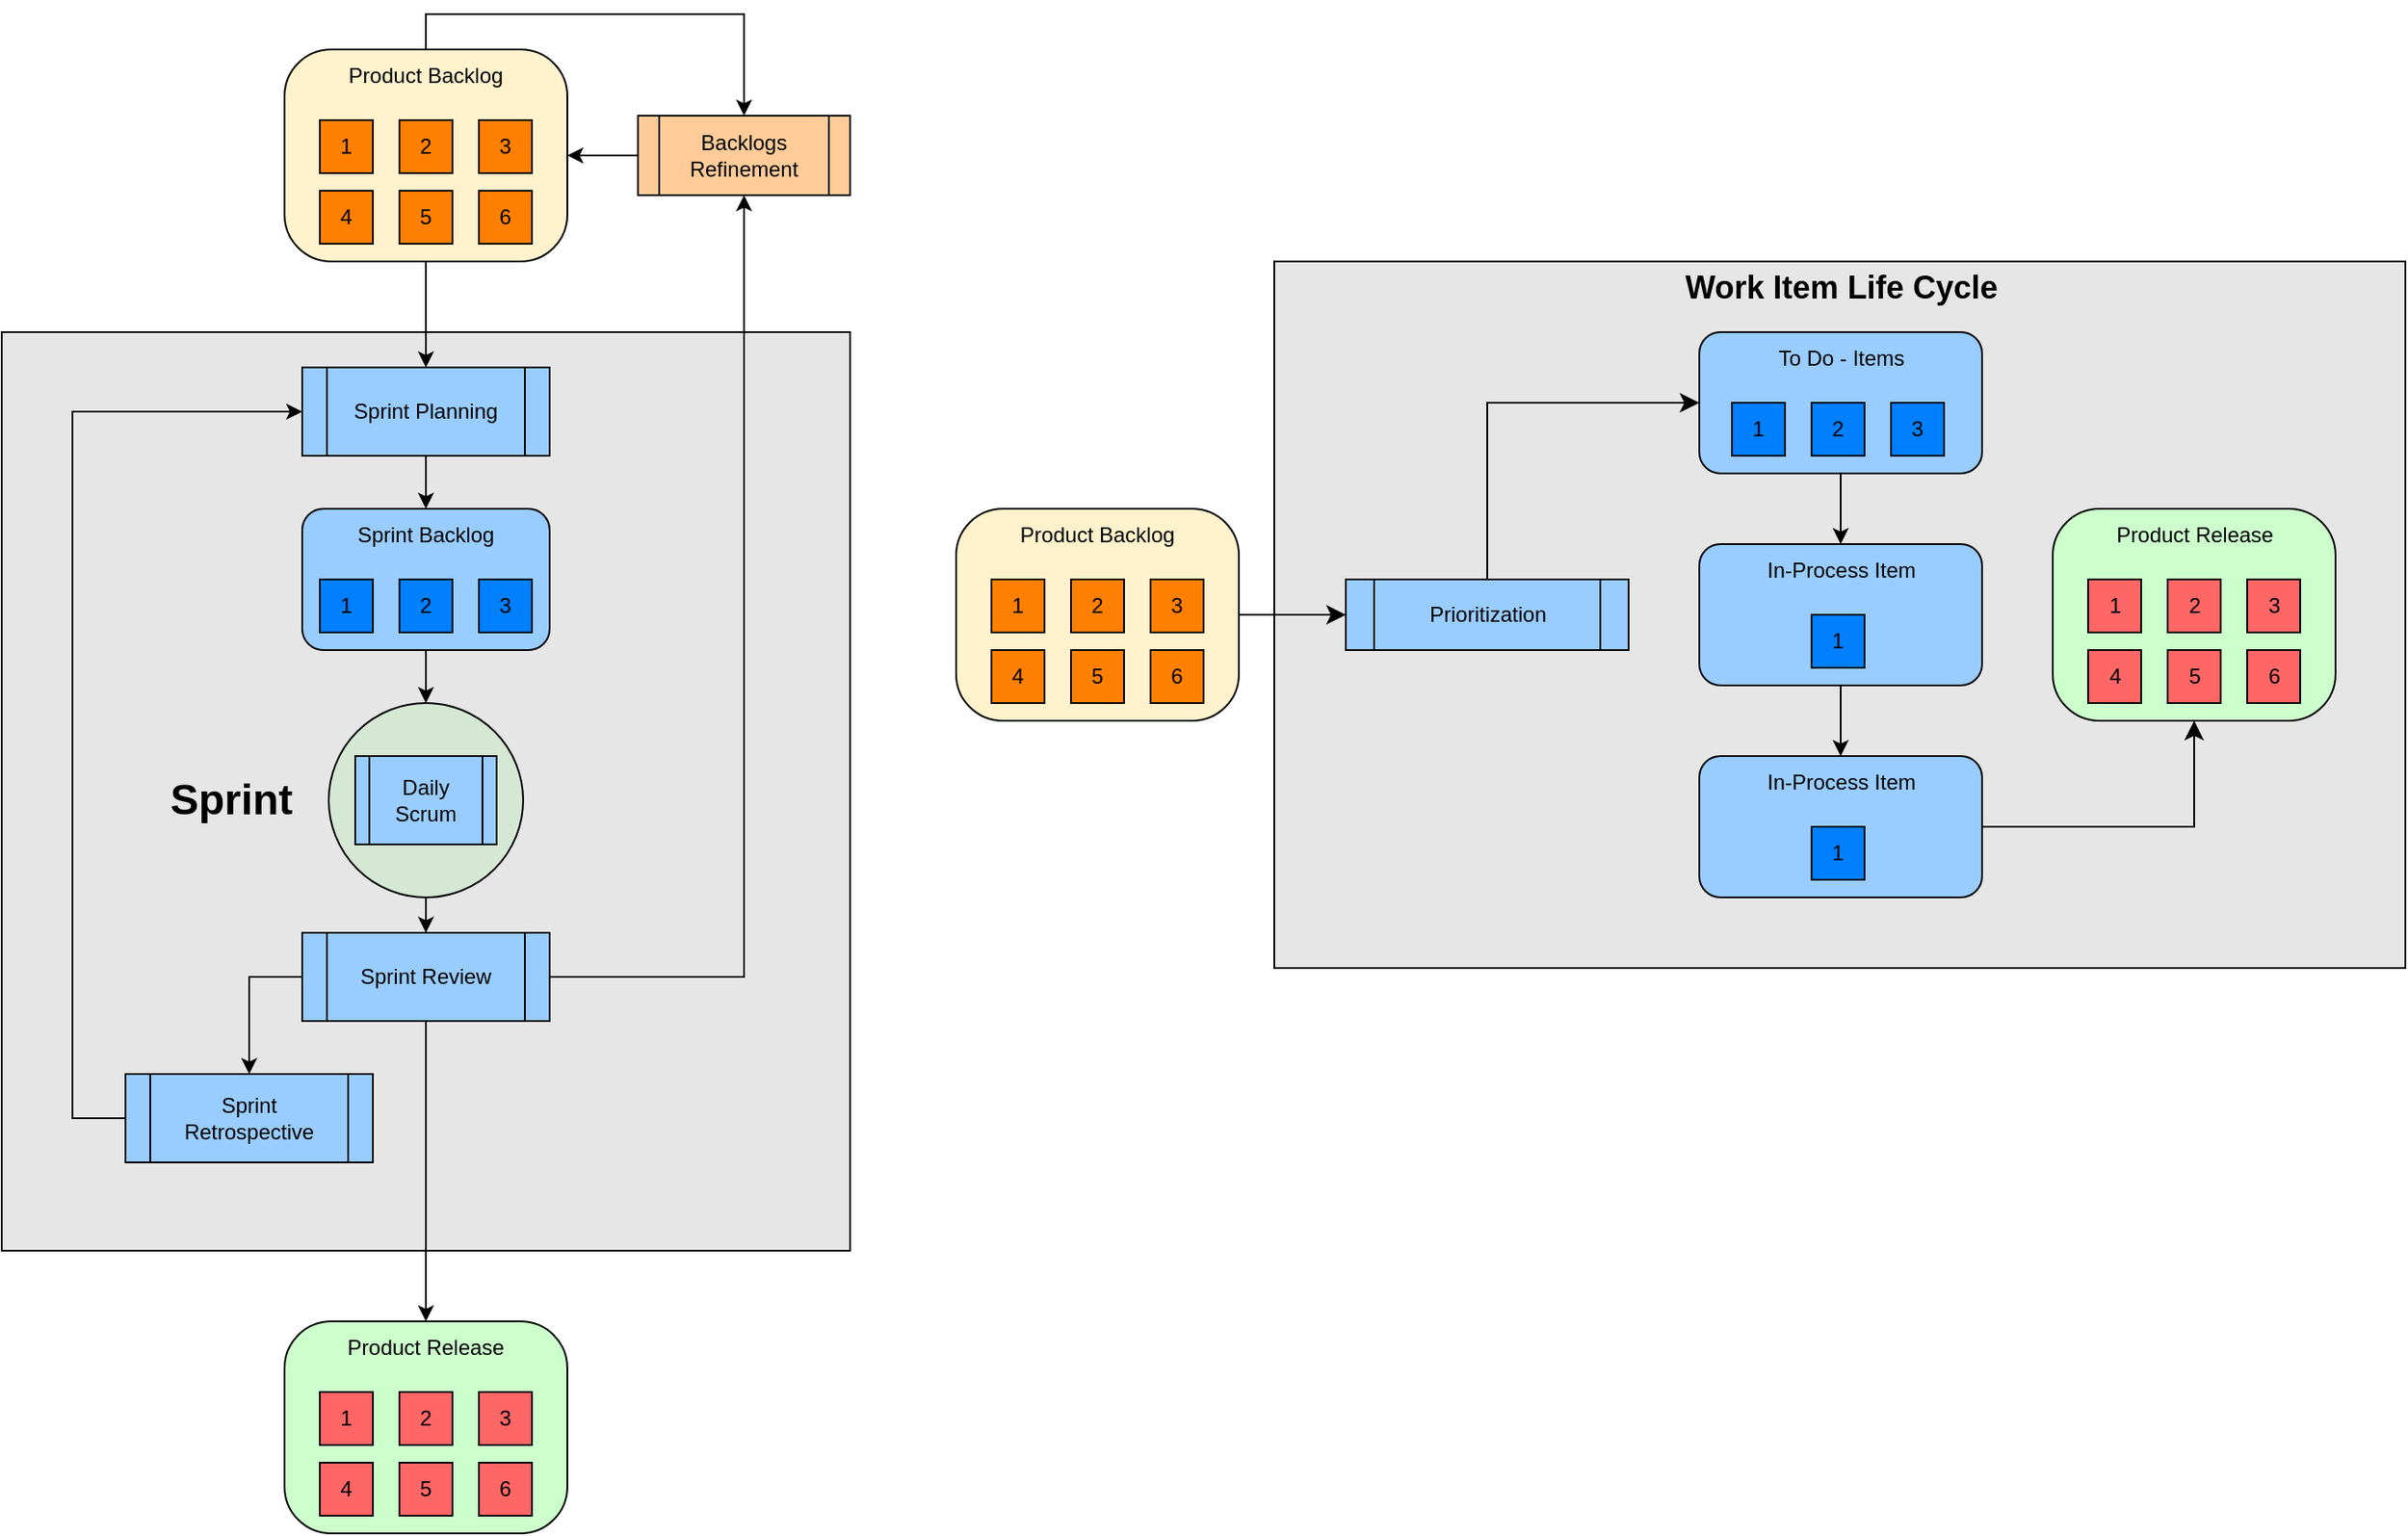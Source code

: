 <mxfile version="21.0.2" type="github">
  <diagram name="Seite-1" id="60iAo9Uzv3837oWp7tHv">
    <mxGraphModel dx="1314" dy="728" grid="1" gridSize="10" guides="1" tooltips="1" connect="1" arrows="1" fold="1" page="1" pageScale="1" pageWidth="827" pageHeight="1169" math="0" shadow="0">
      <root>
        <mxCell id="0" />
        <mxCell id="1" parent="0" />
        <mxCell id="RtyP9Lv2QQKDSvv3CPA3-4" style="edgeStyle=orthogonalEdgeStyle;rounded=0;orthogonalLoop=1;jettySize=auto;html=1;entryX=1;entryY=0.5;entryDx=0;entryDy=0;" parent="1" source="RtyP9Lv2QQKDSvv3CPA3-1" target="RtyP9Lv2QQKDSvv3CPA3-2" edge="1">
          <mxGeometry relative="1" as="geometry" />
        </mxCell>
        <mxCell id="RtyP9Lv2QQKDSvv3CPA3-1" value="Backlogs Refinement" style="shape=process;whiteSpace=wrap;html=1;backgroundOutline=1;fillColor=#FFCC99;" parent="1" vertex="1">
          <mxGeometry x="400" y="77.5" width="120" height="45" as="geometry" />
        </mxCell>
        <mxCell id="RtyP9Lv2QQKDSvv3CPA3-5" style="edgeStyle=orthogonalEdgeStyle;rounded=0;orthogonalLoop=1;jettySize=auto;html=1;entryX=0.5;entryY=0;entryDx=0;entryDy=0;" parent="1" source="RtyP9Lv2QQKDSvv3CPA3-2" target="RtyP9Lv2QQKDSvv3CPA3-1" edge="1">
          <mxGeometry relative="1" as="geometry">
            <Array as="points">
              <mxPoint x="280" y="20" />
              <mxPoint x="460" y="20" />
            </Array>
          </mxGeometry>
        </mxCell>
        <mxCell id="RtyP9Lv2QQKDSvv3CPA3-2" value="" style="rounded=1;whiteSpace=wrap;html=1;arcSize=22;fillColor=#FFF2CC;" parent="1" vertex="1">
          <mxGeometry x="200" y="40" width="160" height="120" as="geometry" />
        </mxCell>
        <mxCell id="RtyP9Lv2QQKDSvv3CPA3-3" value="Product Backlog" style="text;html=1;strokeColor=none;fillColor=none;align=center;verticalAlign=middle;whiteSpace=wrap;rounded=0;" parent="1" vertex="1">
          <mxGeometry x="200" y="40" width="160" height="30" as="geometry" />
        </mxCell>
        <mxCell id="RtyP9Lv2QQKDSvv3CPA3-6" value="1" style="rounded=0;whiteSpace=wrap;html=1;fillColor=#FF8000;" parent="1" vertex="1">
          <mxGeometry x="220" y="80" width="30" height="30" as="geometry" />
        </mxCell>
        <mxCell id="RtyP9Lv2QQKDSvv3CPA3-7" value="4" style="rounded=0;whiteSpace=wrap;html=1;fillColor=#FF8000;" parent="1" vertex="1">
          <mxGeometry x="220" y="120" width="30" height="30" as="geometry" />
        </mxCell>
        <mxCell id="RtyP9Lv2QQKDSvv3CPA3-8" value="2" style="rounded=0;whiteSpace=wrap;html=1;fillColor=#FF8000;" parent="1" vertex="1">
          <mxGeometry x="265" y="80" width="30" height="30" as="geometry" />
        </mxCell>
        <mxCell id="RtyP9Lv2QQKDSvv3CPA3-9" value="3" style="rounded=0;whiteSpace=wrap;html=1;fillColor=#FF8000;" parent="1" vertex="1">
          <mxGeometry x="310" y="80" width="30" height="30" as="geometry" />
        </mxCell>
        <mxCell id="RtyP9Lv2QQKDSvv3CPA3-10" value="5" style="rounded=0;whiteSpace=wrap;html=1;fillColor=#FF8000;" parent="1" vertex="1">
          <mxGeometry x="265" y="120" width="30" height="30" as="geometry" />
        </mxCell>
        <mxCell id="RtyP9Lv2QQKDSvv3CPA3-11" value="6" style="rounded=0;whiteSpace=wrap;html=1;fillColor=#FF8000;" parent="1" vertex="1">
          <mxGeometry x="310" y="120" width="30" height="30" as="geometry" />
        </mxCell>
        <mxCell id="RtyP9Lv2QQKDSvv3CPA3-12" value="" style="rounded=0;whiteSpace=wrap;html=1;fillColor=#E6E6E6;" parent="1" vertex="1">
          <mxGeometry x="40" y="200" width="480" height="520" as="geometry" />
        </mxCell>
        <mxCell id="RtyP9Lv2QQKDSvv3CPA3-24" style="edgeStyle=orthogonalEdgeStyle;rounded=0;orthogonalLoop=1;jettySize=auto;html=1;entryX=0.5;entryY=0;entryDx=0;entryDy=0;" parent="1" source="RtyP9Lv2QQKDSvv3CPA3-14" target="RtyP9Lv2QQKDSvv3CPA3-18" edge="1">
          <mxGeometry relative="1" as="geometry" />
        </mxCell>
        <mxCell id="RtyP9Lv2QQKDSvv3CPA3-14" value="Sprint Planning" style="shape=process;whiteSpace=wrap;html=1;backgroundOutline=1;fillColor=#99CCFF;" parent="1" vertex="1">
          <mxGeometry x="210" y="220" width="140" height="50" as="geometry" />
        </mxCell>
        <mxCell id="RtyP9Lv2QQKDSvv3CPA3-15" style="edgeStyle=orthogonalEdgeStyle;rounded=0;orthogonalLoop=1;jettySize=auto;html=1;entryX=0.5;entryY=0;entryDx=0;entryDy=0;" parent="1" source="RtyP9Lv2QQKDSvv3CPA3-2" target="RtyP9Lv2QQKDSvv3CPA3-14" edge="1">
          <mxGeometry relative="1" as="geometry" />
        </mxCell>
        <mxCell id="RtyP9Lv2QQKDSvv3CPA3-23" style="edgeStyle=orthogonalEdgeStyle;rounded=0;orthogonalLoop=1;jettySize=auto;html=1;entryX=0.5;entryY=0;entryDx=0;entryDy=0;" parent="1" source="RtyP9Lv2QQKDSvv3CPA3-16" target="RtyP9Lv2QQKDSvv3CPA3-17" edge="1">
          <mxGeometry relative="1" as="geometry" />
        </mxCell>
        <mxCell id="RtyP9Lv2QQKDSvv3CPA3-16" value="" style="rounded=1;whiteSpace=wrap;html=1;fillColor=#99CCFF;" parent="1" vertex="1">
          <mxGeometry x="210" y="300" width="140" height="80" as="geometry" />
        </mxCell>
        <mxCell id="RtyP9Lv2QQKDSvv3CPA3-27" style="edgeStyle=orthogonalEdgeStyle;rounded=0;orthogonalLoop=1;jettySize=auto;html=1;" parent="1" source="RtyP9Lv2QQKDSvv3CPA3-17" target="RtyP9Lv2QQKDSvv3CPA3-26" edge="1">
          <mxGeometry relative="1" as="geometry" />
        </mxCell>
        <mxCell id="RtyP9Lv2QQKDSvv3CPA3-17" value="" style="ellipse;whiteSpace=wrap;html=1;aspect=fixed;fillColor=#D5E8D4;" parent="1" vertex="1">
          <mxGeometry x="225" y="410" width="110" height="110" as="geometry" />
        </mxCell>
        <mxCell id="RtyP9Lv2QQKDSvv3CPA3-18" value="Sprint Backlog" style="text;html=1;strokeColor=none;fillColor=none;align=center;verticalAlign=middle;whiteSpace=wrap;rounded=0;" parent="1" vertex="1">
          <mxGeometry x="210" y="300" width="140" height="30" as="geometry" />
        </mxCell>
        <mxCell id="RtyP9Lv2QQKDSvv3CPA3-19" value="1" style="rounded=0;whiteSpace=wrap;html=1;fillColor=#007FFF;" parent="1" vertex="1">
          <mxGeometry x="220" y="340" width="30" height="30" as="geometry" />
        </mxCell>
        <mxCell id="RtyP9Lv2QQKDSvv3CPA3-20" value="2" style="rounded=0;whiteSpace=wrap;html=1;fillColor=#007FFF;" parent="1" vertex="1">
          <mxGeometry x="265" y="340" width="30" height="30" as="geometry" />
        </mxCell>
        <mxCell id="RtyP9Lv2QQKDSvv3CPA3-21" value="3" style="rounded=0;whiteSpace=wrap;html=1;fillColor=#007FFF;" parent="1" vertex="1">
          <mxGeometry x="310" y="340" width="30" height="30" as="geometry" />
        </mxCell>
        <mxCell id="RtyP9Lv2QQKDSvv3CPA3-25" value="Daily&lt;br&gt;Scrum" style="shape=process;whiteSpace=wrap;html=1;backgroundOutline=1;fillColor=#99CCFF;" parent="1" vertex="1">
          <mxGeometry x="240" y="440" width="80" height="50" as="geometry" />
        </mxCell>
        <mxCell id="RtyP9Lv2QQKDSvv3CPA3-31" style="edgeStyle=orthogonalEdgeStyle;rounded=0;orthogonalLoop=1;jettySize=auto;html=1;entryX=0.5;entryY=1;entryDx=0;entryDy=0;" parent="1" source="RtyP9Lv2QQKDSvv3CPA3-26" target="RtyP9Lv2QQKDSvv3CPA3-1" edge="1">
          <mxGeometry relative="1" as="geometry" />
        </mxCell>
        <mxCell id="RtyP9Lv2QQKDSvv3CPA3-33" style="edgeStyle=orthogonalEdgeStyle;rounded=0;orthogonalLoop=1;jettySize=auto;html=1;entryX=0.5;entryY=0;entryDx=0;entryDy=0;exitX=0;exitY=0.5;exitDx=0;exitDy=0;" parent="1" source="RtyP9Lv2QQKDSvv3CPA3-26" target="RtyP9Lv2QQKDSvv3CPA3-32" edge="1">
          <mxGeometry relative="1" as="geometry">
            <Array as="points">
              <mxPoint x="180" y="565" />
            </Array>
          </mxGeometry>
        </mxCell>
        <mxCell id="RtyP9Lv2QQKDSvv3CPA3-43" style="edgeStyle=orthogonalEdgeStyle;rounded=0;orthogonalLoop=1;jettySize=auto;html=1;entryX=0.5;entryY=0;entryDx=0;entryDy=0;" parent="1" source="RtyP9Lv2QQKDSvv3CPA3-26" target="RtyP9Lv2QQKDSvv3CPA3-36" edge="1">
          <mxGeometry relative="1" as="geometry" />
        </mxCell>
        <mxCell id="RtyP9Lv2QQKDSvv3CPA3-26" value="Sprint Review" style="shape=process;whiteSpace=wrap;html=1;backgroundOutline=1;fillColor=#99CCFF;" parent="1" vertex="1">
          <mxGeometry x="210" y="540" width="140" height="50" as="geometry" />
        </mxCell>
        <mxCell id="RtyP9Lv2QQKDSvv3CPA3-29" value="&lt;font style=&quot;font-size: 24px;&quot;&gt;&lt;b&gt;Sprint&lt;/b&gt;&lt;/font&gt;" style="text;html=1;strokeColor=none;fillColor=none;align=center;verticalAlign=middle;whiteSpace=wrap;rounded=0;" parent="1" vertex="1">
          <mxGeometry x="140" y="450" width="60" height="30" as="geometry" />
        </mxCell>
        <mxCell id="RtyP9Lv2QQKDSvv3CPA3-34" style="edgeStyle=orthogonalEdgeStyle;rounded=0;orthogonalLoop=1;jettySize=auto;html=1;entryX=0;entryY=0.5;entryDx=0;entryDy=0;" parent="1" source="RtyP9Lv2QQKDSvv3CPA3-32" target="RtyP9Lv2QQKDSvv3CPA3-14" edge="1">
          <mxGeometry relative="1" as="geometry">
            <Array as="points">
              <mxPoint x="80" y="645" />
              <mxPoint x="80" y="245" />
            </Array>
          </mxGeometry>
        </mxCell>
        <mxCell id="RtyP9Lv2QQKDSvv3CPA3-32" value="Sprint &lt;br&gt;Retrospective" style="shape=process;whiteSpace=wrap;html=1;backgroundOutline=1;fillColor=#99CCFF;" parent="1" vertex="1">
          <mxGeometry x="110" y="620" width="140" height="50" as="geometry" />
        </mxCell>
        <mxCell id="RtyP9Lv2QQKDSvv3CPA3-35" value="" style="rounded=1;whiteSpace=wrap;html=1;arcSize=22;fillColor=#CCFFCC;" parent="1" vertex="1">
          <mxGeometry x="200" y="760" width="160" height="120" as="geometry" />
        </mxCell>
        <mxCell id="RtyP9Lv2QQKDSvv3CPA3-36" value="Product Release" style="text;html=1;strokeColor=none;fillColor=none;align=center;verticalAlign=middle;whiteSpace=wrap;rounded=0;" parent="1" vertex="1">
          <mxGeometry x="200" y="760" width="160" height="30" as="geometry" />
        </mxCell>
        <mxCell id="RtyP9Lv2QQKDSvv3CPA3-37" value="1" style="rounded=0;whiteSpace=wrap;html=1;fillColor=#FF6666;" parent="1" vertex="1">
          <mxGeometry x="220" y="800" width="30" height="30" as="geometry" />
        </mxCell>
        <mxCell id="RtyP9Lv2QQKDSvv3CPA3-38" value="4" style="rounded=0;whiteSpace=wrap;html=1;fillColor=#FF6666;" parent="1" vertex="1">
          <mxGeometry x="220" y="840" width="30" height="30" as="geometry" />
        </mxCell>
        <mxCell id="RtyP9Lv2QQKDSvv3CPA3-39" value="2" style="rounded=0;whiteSpace=wrap;html=1;fillColor=#FF6666;" parent="1" vertex="1">
          <mxGeometry x="265" y="800" width="30" height="30" as="geometry" />
        </mxCell>
        <mxCell id="RtyP9Lv2QQKDSvv3CPA3-40" value="3" style="rounded=0;whiteSpace=wrap;html=1;fillColor=#FF6666;" parent="1" vertex="1">
          <mxGeometry x="310" y="800" width="30" height="30" as="geometry" />
        </mxCell>
        <mxCell id="RtyP9Lv2QQKDSvv3CPA3-41" value="5" style="rounded=0;whiteSpace=wrap;html=1;fillColor=#FF6666;" parent="1" vertex="1">
          <mxGeometry x="265" y="840" width="30" height="30" as="geometry" />
        </mxCell>
        <mxCell id="RtyP9Lv2QQKDSvv3CPA3-42" value="6" style="rounded=0;whiteSpace=wrap;html=1;fillColor=#FF6666;" parent="1" vertex="1">
          <mxGeometry x="310" y="840" width="30" height="30" as="geometry" />
        </mxCell>
        <mxCell id="RtyP9Lv2QQKDSvv3CPA3-44" value="" style="rounded=0;whiteSpace=wrap;html=1;fillColor=#E6E6E6;" parent="1" vertex="1">
          <mxGeometry x="760" y="160" width="640" height="400" as="geometry" />
        </mxCell>
        <mxCell id="zEwUv5FJ2Jgi7OApRRtR-3" style="edgeStyle=none;curved=1;rounded=0;orthogonalLoop=1;jettySize=auto;html=1;entryX=0;entryY=0.5;entryDx=0;entryDy=0;fontSize=12;startSize=8;endSize=8;" edge="1" parent="1" source="RtyP9Lv2QQKDSvv3CPA3-45" target="RtyP9Lv2QQKDSvv3CPA3-56">
          <mxGeometry relative="1" as="geometry" />
        </mxCell>
        <mxCell id="RtyP9Lv2QQKDSvv3CPA3-45" value="" style="rounded=1;whiteSpace=wrap;html=1;arcSize=22;fillColor=#FFF2CC;" parent="1" vertex="1">
          <mxGeometry x="580" y="300" width="160" height="120" as="geometry" />
        </mxCell>
        <mxCell id="RtyP9Lv2QQKDSvv3CPA3-46" value="Product Backlog" style="text;html=1;strokeColor=none;fillColor=none;align=center;verticalAlign=middle;whiteSpace=wrap;rounded=0;" parent="1" vertex="1">
          <mxGeometry x="580" y="300" width="160" height="30" as="geometry" />
        </mxCell>
        <mxCell id="RtyP9Lv2QQKDSvv3CPA3-47" value="1" style="rounded=0;whiteSpace=wrap;html=1;fillColor=#FF8000;" parent="1" vertex="1">
          <mxGeometry x="600" y="340" width="30" height="30" as="geometry" />
        </mxCell>
        <mxCell id="RtyP9Lv2QQKDSvv3CPA3-48" value="4" style="rounded=0;whiteSpace=wrap;html=1;fillColor=#FF8000;" parent="1" vertex="1">
          <mxGeometry x="600" y="380" width="30" height="30" as="geometry" />
        </mxCell>
        <mxCell id="RtyP9Lv2QQKDSvv3CPA3-49" value="2" style="rounded=0;whiteSpace=wrap;html=1;fillColor=#FF8000;" parent="1" vertex="1">
          <mxGeometry x="645" y="340" width="30" height="30" as="geometry" />
        </mxCell>
        <mxCell id="RtyP9Lv2QQKDSvv3CPA3-50" value="3" style="rounded=0;whiteSpace=wrap;html=1;fillColor=#FF8000;" parent="1" vertex="1">
          <mxGeometry x="690" y="340" width="30" height="30" as="geometry" />
        </mxCell>
        <mxCell id="RtyP9Lv2QQKDSvv3CPA3-51" value="5" style="rounded=0;whiteSpace=wrap;html=1;fillColor=#FF8000;" parent="1" vertex="1">
          <mxGeometry x="645" y="380" width="30" height="30" as="geometry" />
        </mxCell>
        <mxCell id="RtyP9Lv2QQKDSvv3CPA3-52" value="6" style="rounded=0;whiteSpace=wrap;html=1;fillColor=#FF8000;" parent="1" vertex="1">
          <mxGeometry x="690" y="380" width="30" height="30" as="geometry" />
        </mxCell>
        <mxCell id="RtyP9Lv2QQKDSvv3CPA3-54" value="&lt;font style=&quot;font-size: 18px;&quot;&gt;&lt;b&gt;Work Item Life Cycle&lt;/b&gt;&lt;/font&gt;" style="text;html=1;strokeColor=none;fillColor=none;align=center;verticalAlign=middle;whiteSpace=wrap;rounded=0;rotation=0;" parent="1" vertex="1">
          <mxGeometry x="985.5" y="160" width="190" height="30" as="geometry" />
        </mxCell>
        <mxCell id="zEwUv5FJ2Jgi7OApRRtR-4" style="edgeStyle=orthogonalEdgeStyle;rounded=0;orthogonalLoop=1;jettySize=auto;html=1;entryX=0;entryY=0.5;entryDx=0;entryDy=0;fontSize=12;startSize=8;endSize=8;" edge="1" parent="1" source="RtyP9Lv2QQKDSvv3CPA3-56" target="RtyP9Lv2QQKDSvv3CPA3-57">
          <mxGeometry relative="1" as="geometry">
            <Array as="points">
              <mxPoint x="881" y="240" />
            </Array>
          </mxGeometry>
        </mxCell>
        <mxCell id="RtyP9Lv2QQKDSvv3CPA3-56" value="Prioritization" style="shape=process;whiteSpace=wrap;html=1;backgroundOutline=1;fillColor=#99CCFF;" parent="1" vertex="1">
          <mxGeometry x="800.5" y="340" width="160" height="40" as="geometry" />
        </mxCell>
        <mxCell id="RtyP9Lv2QQKDSvv3CPA3-75" style="edgeStyle=orthogonalEdgeStyle;rounded=0;orthogonalLoop=1;jettySize=auto;html=1;entryX=0.5;entryY=0;entryDx=0;entryDy=0;" parent="1" source="RtyP9Lv2QQKDSvv3CPA3-57" target="RtyP9Lv2QQKDSvv3CPA3-64" edge="1">
          <mxGeometry relative="1" as="geometry" />
        </mxCell>
        <mxCell id="RtyP9Lv2QQKDSvv3CPA3-57" value="" style="rounded=1;whiteSpace=wrap;html=1;fillColor=#99CCFF;" parent="1" vertex="1">
          <mxGeometry x="1000.5" y="200" width="160" height="80" as="geometry" />
        </mxCell>
        <mxCell id="RtyP9Lv2QQKDSvv3CPA3-58" value="To Do - Items" style="text;html=1;strokeColor=none;fillColor=none;align=center;verticalAlign=middle;whiteSpace=wrap;rounded=0;" parent="1" vertex="1">
          <mxGeometry x="1000.5" y="200" width="160" height="30" as="geometry" />
        </mxCell>
        <mxCell id="RtyP9Lv2QQKDSvv3CPA3-59" value="1" style="rounded=0;whiteSpace=wrap;html=1;fillColor=#007FFF;" parent="1" vertex="1">
          <mxGeometry x="1019" y="240" width="30" height="30" as="geometry" />
        </mxCell>
        <mxCell id="RtyP9Lv2QQKDSvv3CPA3-60" value="2" style="rounded=0;whiteSpace=wrap;html=1;fillColor=#007FFF;" parent="1" vertex="1">
          <mxGeometry x="1064" y="240" width="30" height="30" as="geometry" />
        </mxCell>
        <mxCell id="RtyP9Lv2QQKDSvv3CPA3-61" value="3" style="rounded=0;whiteSpace=wrap;html=1;fillColor=#007FFF;" parent="1" vertex="1">
          <mxGeometry x="1109" y="240" width="30" height="30" as="geometry" />
        </mxCell>
        <mxCell id="RtyP9Lv2QQKDSvv3CPA3-88" style="edgeStyle=orthogonalEdgeStyle;rounded=0;orthogonalLoop=1;jettySize=auto;html=1;entryX=0.5;entryY=0;entryDx=0;entryDy=0;" parent="1" source="RtyP9Lv2QQKDSvv3CPA3-63" target="RtyP9Lv2QQKDSvv3CPA3-77" edge="1">
          <mxGeometry relative="1" as="geometry" />
        </mxCell>
        <mxCell id="RtyP9Lv2QQKDSvv3CPA3-63" value="" style="rounded=1;whiteSpace=wrap;html=1;fillColor=#99CCFF;" parent="1" vertex="1">
          <mxGeometry x="1000.5" y="320" width="160" height="80" as="geometry" />
        </mxCell>
        <mxCell id="RtyP9Lv2QQKDSvv3CPA3-64" value="In-Process Item" style="text;html=1;strokeColor=none;fillColor=none;align=center;verticalAlign=middle;whiteSpace=wrap;rounded=0;" parent="1" vertex="1">
          <mxGeometry x="1000.5" y="320" width="160" height="30" as="geometry" />
        </mxCell>
        <mxCell id="RtyP9Lv2QQKDSvv3CPA3-65" value="1" style="rounded=0;whiteSpace=wrap;html=1;fillColor=#007FFF;" parent="1" vertex="1">
          <mxGeometry x="1064" y="360" width="30" height="30" as="geometry" />
        </mxCell>
        <mxCell id="zEwUv5FJ2Jgi7OApRRtR-2" style="edgeStyle=orthogonalEdgeStyle;rounded=0;orthogonalLoop=1;jettySize=auto;html=1;entryX=0.5;entryY=1;entryDx=0;entryDy=0;fontSize=12;startSize=8;endSize=8;" edge="1" parent="1" source="RtyP9Lv2QQKDSvv3CPA3-76" target="RtyP9Lv2QQKDSvv3CPA3-80">
          <mxGeometry relative="1" as="geometry" />
        </mxCell>
        <mxCell id="RtyP9Lv2QQKDSvv3CPA3-76" value="" style="rounded=1;whiteSpace=wrap;html=1;fillColor=#99CCFF;" parent="1" vertex="1">
          <mxGeometry x="1000.5" y="440" width="160" height="80" as="geometry" />
        </mxCell>
        <mxCell id="RtyP9Lv2QQKDSvv3CPA3-77" value="In-Process Item" style="text;html=1;strokeColor=none;fillColor=none;align=center;verticalAlign=middle;whiteSpace=wrap;rounded=0;" parent="1" vertex="1">
          <mxGeometry x="1000.5" y="440" width="160" height="30" as="geometry" />
        </mxCell>
        <mxCell id="RtyP9Lv2QQKDSvv3CPA3-78" value="1" style="rounded=0;whiteSpace=wrap;html=1;fillColor=#007FFF;" parent="1" vertex="1">
          <mxGeometry x="1064" y="480" width="30" height="30" as="geometry" />
        </mxCell>
        <mxCell id="RtyP9Lv2QQKDSvv3CPA3-80" value="" style="rounded=1;whiteSpace=wrap;html=1;arcSize=22;fillColor=#CCFFCC;" parent="1" vertex="1">
          <mxGeometry x="1200.5" y="300" width="160" height="120" as="geometry" />
        </mxCell>
        <mxCell id="RtyP9Lv2QQKDSvv3CPA3-81" value="Product Release" style="text;html=1;strokeColor=none;fillColor=none;align=center;verticalAlign=middle;whiteSpace=wrap;rounded=0;" parent="1" vertex="1">
          <mxGeometry x="1200.5" y="300" width="160" height="30" as="geometry" />
        </mxCell>
        <mxCell id="RtyP9Lv2QQKDSvv3CPA3-82" value="1" style="rounded=0;whiteSpace=wrap;html=1;fillColor=#FF6666;" parent="1" vertex="1">
          <mxGeometry x="1220.5" y="340" width="30" height="30" as="geometry" />
        </mxCell>
        <mxCell id="RtyP9Lv2QQKDSvv3CPA3-83" value="4" style="rounded=0;whiteSpace=wrap;html=1;fillColor=#FF6666;" parent="1" vertex="1">
          <mxGeometry x="1220.5" y="380" width="30" height="30" as="geometry" />
        </mxCell>
        <mxCell id="RtyP9Lv2QQKDSvv3CPA3-84" value="2" style="rounded=0;whiteSpace=wrap;html=1;fillColor=#FF6666;" parent="1" vertex="1">
          <mxGeometry x="1265.5" y="340" width="30" height="30" as="geometry" />
        </mxCell>
        <mxCell id="RtyP9Lv2QQKDSvv3CPA3-85" value="3" style="rounded=0;whiteSpace=wrap;html=1;fillColor=#FF6666;" parent="1" vertex="1">
          <mxGeometry x="1310.5" y="340" width="30" height="30" as="geometry" />
        </mxCell>
        <mxCell id="RtyP9Lv2QQKDSvv3CPA3-86" value="5" style="rounded=0;whiteSpace=wrap;html=1;fillColor=#FF6666;" parent="1" vertex="1">
          <mxGeometry x="1265.5" y="380" width="30" height="30" as="geometry" />
        </mxCell>
        <mxCell id="RtyP9Lv2QQKDSvv3CPA3-87" value="6" style="rounded=0;whiteSpace=wrap;html=1;fillColor=#FF6666;" parent="1" vertex="1">
          <mxGeometry x="1310.5" y="380" width="30" height="30" as="geometry" />
        </mxCell>
      </root>
    </mxGraphModel>
  </diagram>
</mxfile>
